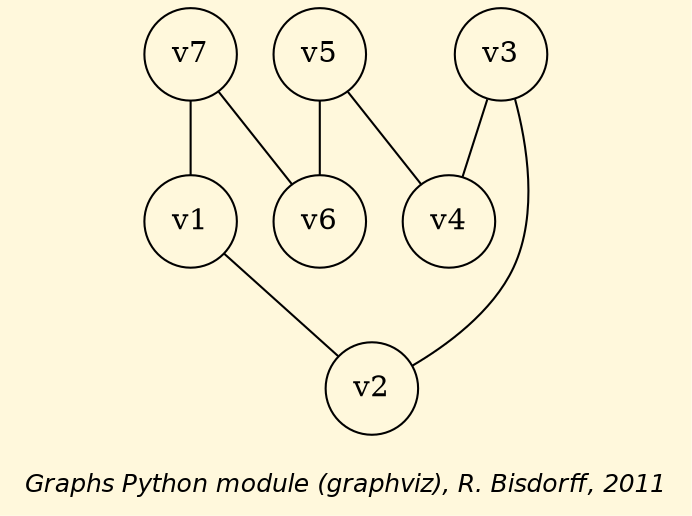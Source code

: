 strict graph G {
graph [ bgcolor = cornsilk, fontname = "Helvetica-Oblique",
 fontsize = 12,
 label = "\nGraphs Python module (graphviz), R. Bisdorff, 2011", size="7,7"];
n1 [shape = "circle", label = "v7"];
n2 [shape = "circle", label = "v1"];
n3 [shape = "circle", label = "v5"];
n4 [shape = "circle", label = "v6"];
n5 [shape = "circle", label = "v3"];
n6 [shape = "circle", label = "v4"];
n7 [shape = "circle", label = "v2"];
n1-- n2 [dir=both,style="setlinewidth(1)",color=black, arrowhead=none, arrowtail=none] ;
n1-- n4 [dir=both,style="setlinewidth(1)",color=black, arrowhead=none, arrowtail=none] ;
n2-- n7 [dir=both,style="setlinewidth(1)",color=black, arrowhead=none, arrowtail=none] ;
n3-- n4 [dir=both,style="setlinewidth(1)",color=black, arrowhead=none, arrowtail=none] ;
n3-- n6 [dir=both,style="setlinewidth(1)",color=black, arrowhead=none, arrowtail=none] ;
n5-- n6 [dir=both,style="setlinewidth(1)",color=black, arrowhead=none, arrowtail=none] ;
n5-- n7 [dir=both,style="setlinewidth(1)",color=black, arrowhead=none, arrowtail=none] ;
}
